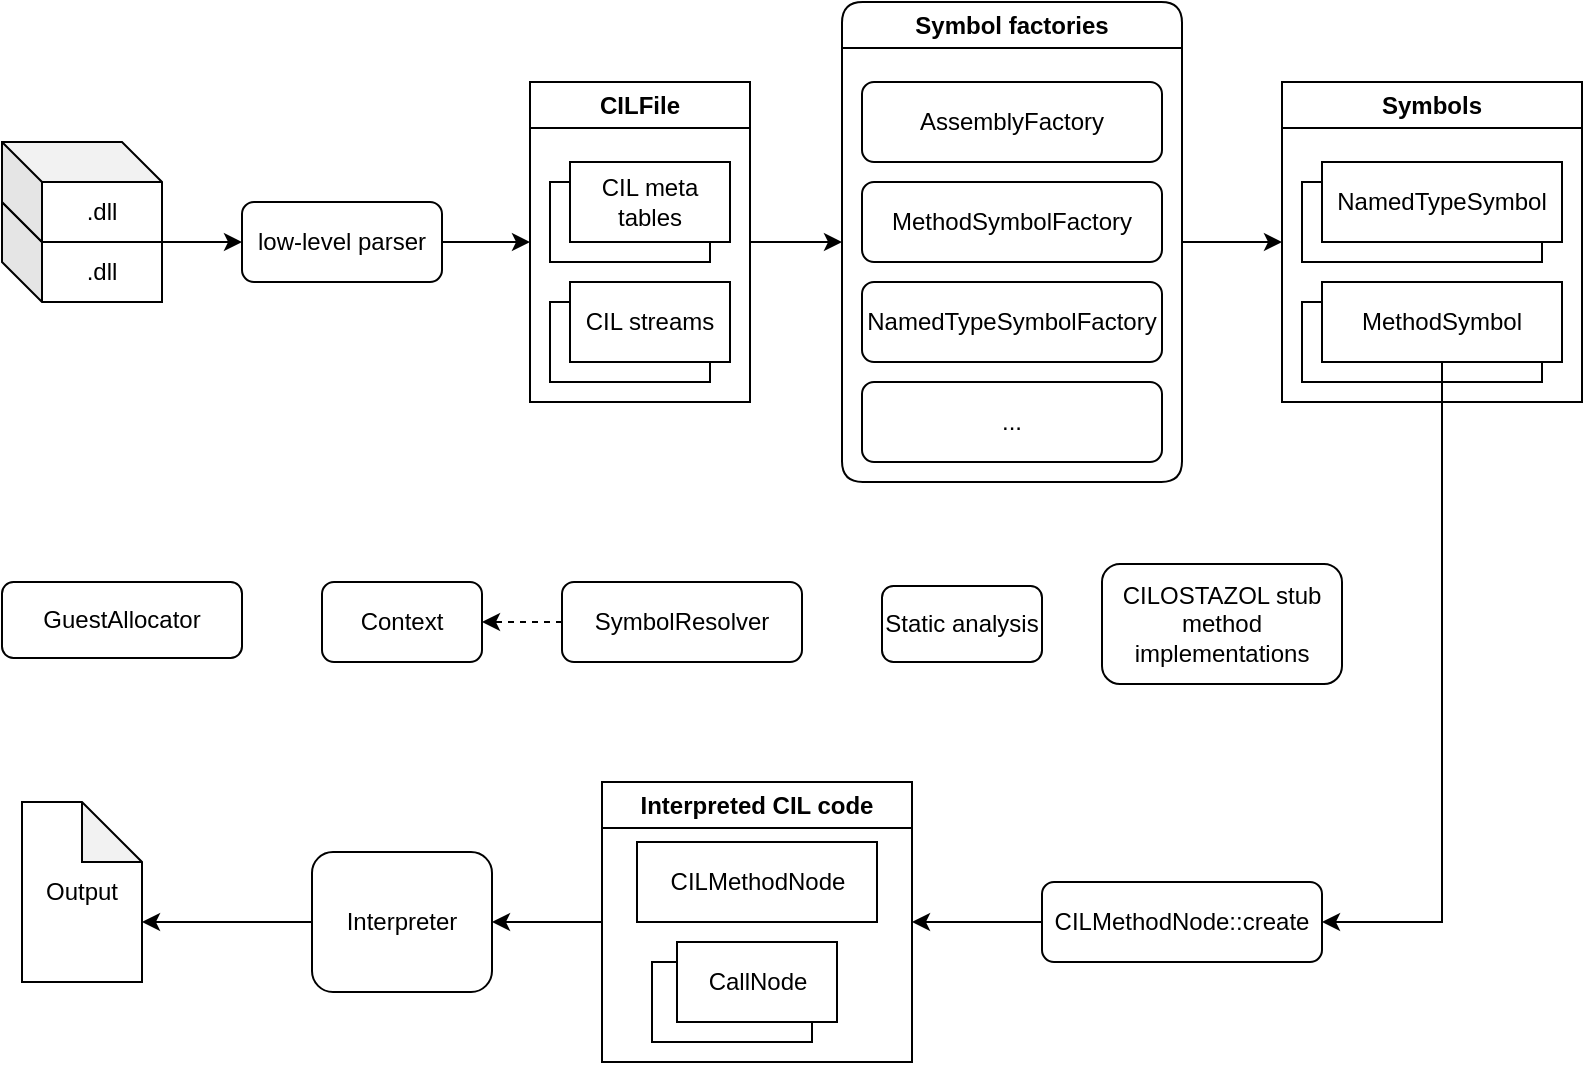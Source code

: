 <mxfile version="21.3.8" type="device">
  <diagram name="Page-1" id="EQp3YIXp6IzAEhl3FMhO">
    <mxGraphModel dx="1434" dy="788" grid="1" gridSize="10" guides="1" tooltips="1" connect="1" arrows="1" fold="1" page="1" pageScale="1" pageWidth="827" pageHeight="1169" math="0" shadow="0">
      <root>
        <mxCell id="0" />
        <mxCell id="1" parent="0" />
        <mxCell id="ujY7jJbF7i0CoF3rO7TS-48" style="edgeStyle=orthogonalEdgeStyle;rounded=0;orthogonalLoop=1;jettySize=auto;html=1;exitX=1;exitY=0.5;exitDx=0;exitDy=0;entryX=0;entryY=0.5;entryDx=0;entryDy=0;" edge="1" parent="1" source="ujY7jJbF7i0CoF3rO7TS-14" target="ujY7jJbF7i0CoF3rO7TS-20">
          <mxGeometry relative="1" as="geometry" />
        </mxCell>
        <mxCell id="ujY7jJbF7i0CoF3rO7TS-14" value="CILFile" style="swimlane;whiteSpace=wrap;html=1;" vertex="1" parent="1">
          <mxGeometry x="304" y="70" width="110" height="160" as="geometry" />
        </mxCell>
        <mxCell id="ujY7jJbF7i0CoF3rO7TS-15" value="" style="rounded=0;whiteSpace=wrap;html=1;" vertex="1" parent="ujY7jJbF7i0CoF3rO7TS-14">
          <mxGeometry x="10" y="50" width="80" height="40" as="geometry" />
        </mxCell>
        <mxCell id="ujY7jJbF7i0CoF3rO7TS-16" value="" style="rounded=0;whiteSpace=wrap;html=1;" vertex="1" parent="ujY7jJbF7i0CoF3rO7TS-14">
          <mxGeometry x="10" y="110" width="80" height="40" as="geometry" />
        </mxCell>
        <mxCell id="ujY7jJbF7i0CoF3rO7TS-11" value="CIL streams" style="rounded=0;whiteSpace=wrap;html=1;" vertex="1" parent="ujY7jJbF7i0CoF3rO7TS-14">
          <mxGeometry x="20" y="100" width="80" height="40" as="geometry" />
        </mxCell>
        <mxCell id="ujY7jJbF7i0CoF3rO7TS-10" value="CIL meta tables" style="rounded=0;whiteSpace=wrap;html=1;" vertex="1" parent="ujY7jJbF7i0CoF3rO7TS-14">
          <mxGeometry x="20" y="40" width="80" height="40" as="geometry" />
        </mxCell>
        <mxCell id="ujY7jJbF7i0CoF3rO7TS-49" style="edgeStyle=orthogonalEdgeStyle;rounded=0;orthogonalLoop=1;jettySize=auto;html=1;exitX=1;exitY=0.5;exitDx=0;exitDy=0;entryX=0;entryY=0.5;entryDx=0;entryDy=0;" edge="1" parent="1" source="ujY7jJbF7i0CoF3rO7TS-20" target="ujY7jJbF7i0CoF3rO7TS-24">
          <mxGeometry relative="1" as="geometry" />
        </mxCell>
        <mxCell id="ujY7jJbF7i0CoF3rO7TS-20" value="Symbol factories" style="swimlane;whiteSpace=wrap;html=1;startSize=23;rounded=1;" vertex="1" parent="1">
          <mxGeometry x="460" y="30" width="170" height="240" as="geometry" />
        </mxCell>
        <mxCell id="ujY7jJbF7i0CoF3rO7TS-19" value="AssemblyFactory" style="rounded=1;whiteSpace=wrap;html=1;" vertex="1" parent="ujY7jJbF7i0CoF3rO7TS-20">
          <mxGeometry x="10" y="40" width="150" height="40" as="geometry" />
        </mxCell>
        <mxCell id="ujY7jJbF7i0CoF3rO7TS-17" value="MethodSymbolFactory" style="rounded=1;whiteSpace=wrap;html=1;" vertex="1" parent="ujY7jJbF7i0CoF3rO7TS-20">
          <mxGeometry x="10" y="90" width="150" height="40" as="geometry" />
        </mxCell>
        <mxCell id="ujY7jJbF7i0CoF3rO7TS-18" value="NamedTypeSymbolFactory" style="rounded=1;whiteSpace=wrap;html=1;" vertex="1" parent="ujY7jJbF7i0CoF3rO7TS-20">
          <mxGeometry x="10" y="140" width="150" height="40" as="geometry" />
        </mxCell>
        <mxCell id="ujY7jJbF7i0CoF3rO7TS-23" value="..." style="rounded=1;whiteSpace=wrap;html=1;" vertex="1" parent="ujY7jJbF7i0CoF3rO7TS-20">
          <mxGeometry x="10" y="190" width="150" height="40" as="geometry" />
        </mxCell>
        <mxCell id="ujY7jJbF7i0CoF3rO7TS-24" value="Symbols" style="swimlane;whiteSpace=wrap;html=1;" vertex="1" parent="1">
          <mxGeometry x="680" y="70" width="150" height="160" as="geometry" />
        </mxCell>
        <mxCell id="ujY7jJbF7i0CoF3rO7TS-25" value="" style="rounded=0;whiteSpace=wrap;html=1;" vertex="1" parent="ujY7jJbF7i0CoF3rO7TS-24">
          <mxGeometry x="10" y="50" width="120" height="40" as="geometry" />
        </mxCell>
        <mxCell id="ujY7jJbF7i0CoF3rO7TS-26" value="" style="rounded=0;whiteSpace=wrap;html=1;" vertex="1" parent="ujY7jJbF7i0CoF3rO7TS-24">
          <mxGeometry x="10" y="110" width="120" height="40" as="geometry" />
        </mxCell>
        <mxCell id="ujY7jJbF7i0CoF3rO7TS-21" value="MethodSymbol" style="rounded=0;whiteSpace=wrap;html=1;" vertex="1" parent="ujY7jJbF7i0CoF3rO7TS-24">
          <mxGeometry x="20" y="100" width="120" height="40" as="geometry" />
        </mxCell>
        <mxCell id="ujY7jJbF7i0CoF3rO7TS-22" value="NamedTypeSymbol" style="rounded=0;whiteSpace=wrap;html=1;" vertex="1" parent="ujY7jJbF7i0CoF3rO7TS-24">
          <mxGeometry x="20" y="40" width="120" height="40" as="geometry" />
        </mxCell>
        <mxCell id="ujY7jJbF7i0CoF3rO7TS-51" style="edgeStyle=orthogonalEdgeStyle;rounded=0;orthogonalLoop=1;jettySize=auto;html=1;exitX=0;exitY=0.5;exitDx=0;exitDy=0;entryX=1;entryY=0.5;entryDx=0;entryDy=0;" edge="1" parent="1" source="ujY7jJbF7i0CoF3rO7TS-27" target="ujY7jJbF7i0CoF3rO7TS-31">
          <mxGeometry relative="1" as="geometry" />
        </mxCell>
        <mxCell id="ujY7jJbF7i0CoF3rO7TS-27" value="CILMethodNode::create" style="rounded=1;whiteSpace=wrap;html=1;" vertex="1" parent="1">
          <mxGeometry x="560" y="470" width="140" height="40" as="geometry" />
        </mxCell>
        <mxCell id="ujY7jJbF7i0CoF3rO7TS-55" style="edgeStyle=orthogonalEdgeStyle;rounded=0;orthogonalLoop=1;jettySize=auto;html=1;exitX=0;exitY=0.5;exitDx=0;exitDy=0;entryX=0;entryY=0;entryDx=60;entryDy=60;entryPerimeter=0;" edge="1" parent="1" source="ujY7jJbF7i0CoF3rO7TS-28" target="ujY7jJbF7i0CoF3rO7TS-33">
          <mxGeometry relative="1" as="geometry" />
        </mxCell>
        <mxCell id="ujY7jJbF7i0CoF3rO7TS-28" value="Interpreter" style="rounded=1;whiteSpace=wrap;html=1;" vertex="1" parent="1">
          <mxGeometry x="195" y="455" width="90" height="70" as="geometry" />
        </mxCell>
        <mxCell id="ujY7jJbF7i0CoF3rO7TS-52" style="edgeStyle=orthogonalEdgeStyle;rounded=0;orthogonalLoop=1;jettySize=auto;html=1;exitX=0;exitY=0.5;exitDx=0;exitDy=0;entryX=1;entryY=0.5;entryDx=0;entryDy=0;" edge="1" parent="1" source="ujY7jJbF7i0CoF3rO7TS-31" target="ujY7jJbF7i0CoF3rO7TS-28">
          <mxGeometry relative="1" as="geometry" />
        </mxCell>
        <mxCell id="ujY7jJbF7i0CoF3rO7TS-31" value="Interpreted CIL code" style="swimlane;whiteSpace=wrap;html=1;" vertex="1" parent="1">
          <mxGeometry x="340" y="420" width="155" height="140" as="geometry" />
        </mxCell>
        <mxCell id="ujY7jJbF7i0CoF3rO7TS-29" value="CILMethodNode" style="rounded=0;whiteSpace=wrap;html=1;" vertex="1" parent="ujY7jJbF7i0CoF3rO7TS-31">
          <mxGeometry x="17.5" y="30" width="120" height="40" as="geometry" />
        </mxCell>
        <mxCell id="ujY7jJbF7i0CoF3rO7TS-32" value="" style="rounded=0;whiteSpace=wrap;html=1;" vertex="1" parent="ujY7jJbF7i0CoF3rO7TS-31">
          <mxGeometry x="25" y="90" width="80" height="40" as="geometry" />
        </mxCell>
        <mxCell id="ujY7jJbF7i0CoF3rO7TS-30" value="CallNode" style="rounded=0;whiteSpace=wrap;html=1;" vertex="1" parent="ujY7jJbF7i0CoF3rO7TS-31">
          <mxGeometry x="37.5" y="80" width="80" height="40" as="geometry" />
        </mxCell>
        <mxCell id="ujY7jJbF7i0CoF3rO7TS-33" value="Output" style="shape=note;whiteSpace=wrap;html=1;backgroundOutline=1;darkOpacity=0.05;" vertex="1" parent="1">
          <mxGeometry x="50" y="430" width="60" height="90" as="geometry" />
        </mxCell>
        <mxCell id="ujY7jJbF7i0CoF3rO7TS-56" style="edgeStyle=orthogonalEdgeStyle;rounded=0;orthogonalLoop=1;jettySize=auto;html=1;exitX=0;exitY=0.5;exitDx=0;exitDy=0;entryX=1;entryY=0.5;entryDx=0;entryDy=0;dashed=1;" edge="1" parent="1" source="ujY7jJbF7i0CoF3rO7TS-35" target="ujY7jJbF7i0CoF3rO7TS-36">
          <mxGeometry relative="1" as="geometry" />
        </mxCell>
        <mxCell id="ujY7jJbF7i0CoF3rO7TS-35" value="SymbolResolver" style="rounded=1;whiteSpace=wrap;html=1;" vertex="1" parent="1">
          <mxGeometry x="320" y="320" width="120" height="40" as="geometry" />
        </mxCell>
        <mxCell id="ujY7jJbF7i0CoF3rO7TS-36" value="Context" style="rounded=1;whiteSpace=wrap;html=1;" vertex="1" parent="1">
          <mxGeometry x="200" y="320" width="80" height="40" as="geometry" />
        </mxCell>
        <mxCell id="ujY7jJbF7i0CoF3rO7TS-37" value="Static analysis" style="rounded=1;whiteSpace=wrap;html=1;" vertex="1" parent="1">
          <mxGeometry x="480" y="322" width="80" height="38" as="geometry" />
        </mxCell>
        <mxCell id="ujY7jJbF7i0CoF3rO7TS-38" value="GuestAllocator" style="rounded=1;whiteSpace=wrap;html=1;" vertex="1" parent="1">
          <mxGeometry x="40" y="320" width="120" height="38" as="geometry" />
        </mxCell>
        <mxCell id="ujY7jJbF7i0CoF3rO7TS-41" value="CILOSTAZOL stub method implementations" style="rounded=1;whiteSpace=wrap;html=1;" vertex="1" parent="1">
          <mxGeometry x="590" y="311" width="120" height="60" as="geometry" />
        </mxCell>
        <mxCell id="ujY7jJbF7i0CoF3rO7TS-8" value=".dll" style="shape=cube;whiteSpace=wrap;html=1;boundedLbl=1;backgroundOutline=1;darkOpacity=0.05;darkOpacity2=0.1;" vertex="1" parent="1">
          <mxGeometry x="40" y="130" width="80" height="50" as="geometry" />
        </mxCell>
        <mxCell id="ujY7jJbF7i0CoF3rO7TS-46" style="edgeStyle=orthogonalEdgeStyle;rounded=0;orthogonalLoop=1;jettySize=auto;html=1;exitX=1;exitY=1;exitDx=0;exitDy=0;exitPerimeter=0;entryX=0;entryY=0.5;entryDx=0;entryDy=0;" edge="1" parent="1" source="ujY7jJbF7i0CoF3rO7TS-43" target="ujY7jJbF7i0CoF3rO7TS-9">
          <mxGeometry relative="1" as="geometry">
            <Array as="points">
              <mxPoint x="140" y="150" />
              <mxPoint x="140" y="150" />
            </Array>
          </mxGeometry>
        </mxCell>
        <mxCell id="ujY7jJbF7i0CoF3rO7TS-43" value=".dll" style="shape=cube;whiteSpace=wrap;html=1;boundedLbl=1;backgroundOutline=1;darkOpacity=0.05;darkOpacity2=0.1;" vertex="1" parent="1">
          <mxGeometry x="40" y="100" width="80" height="50" as="geometry" />
        </mxCell>
        <mxCell id="ujY7jJbF7i0CoF3rO7TS-47" style="edgeStyle=orthogonalEdgeStyle;rounded=0;orthogonalLoop=1;jettySize=auto;html=1;exitX=1;exitY=0.5;exitDx=0;exitDy=0;entryX=0;entryY=0.5;entryDx=0;entryDy=0;" edge="1" parent="1" source="ujY7jJbF7i0CoF3rO7TS-9" target="ujY7jJbF7i0CoF3rO7TS-14">
          <mxGeometry relative="1" as="geometry">
            <mxPoint x="320" y="150" as="targetPoint" />
          </mxGeometry>
        </mxCell>
        <mxCell id="ujY7jJbF7i0CoF3rO7TS-9" value="low-level parser" style="rounded=1;whiteSpace=wrap;html=1;" vertex="1" parent="1">
          <mxGeometry x="160" y="130" width="100" height="40" as="geometry" />
        </mxCell>
        <mxCell id="ujY7jJbF7i0CoF3rO7TS-50" style="edgeStyle=orthogonalEdgeStyle;rounded=0;orthogonalLoop=1;jettySize=auto;html=1;exitX=0.5;exitY=1;exitDx=0;exitDy=0;entryX=1;entryY=0.5;entryDx=0;entryDy=0;" edge="1" parent="1" source="ujY7jJbF7i0CoF3rO7TS-21" target="ujY7jJbF7i0CoF3rO7TS-27">
          <mxGeometry relative="1" as="geometry" />
        </mxCell>
      </root>
    </mxGraphModel>
  </diagram>
</mxfile>
